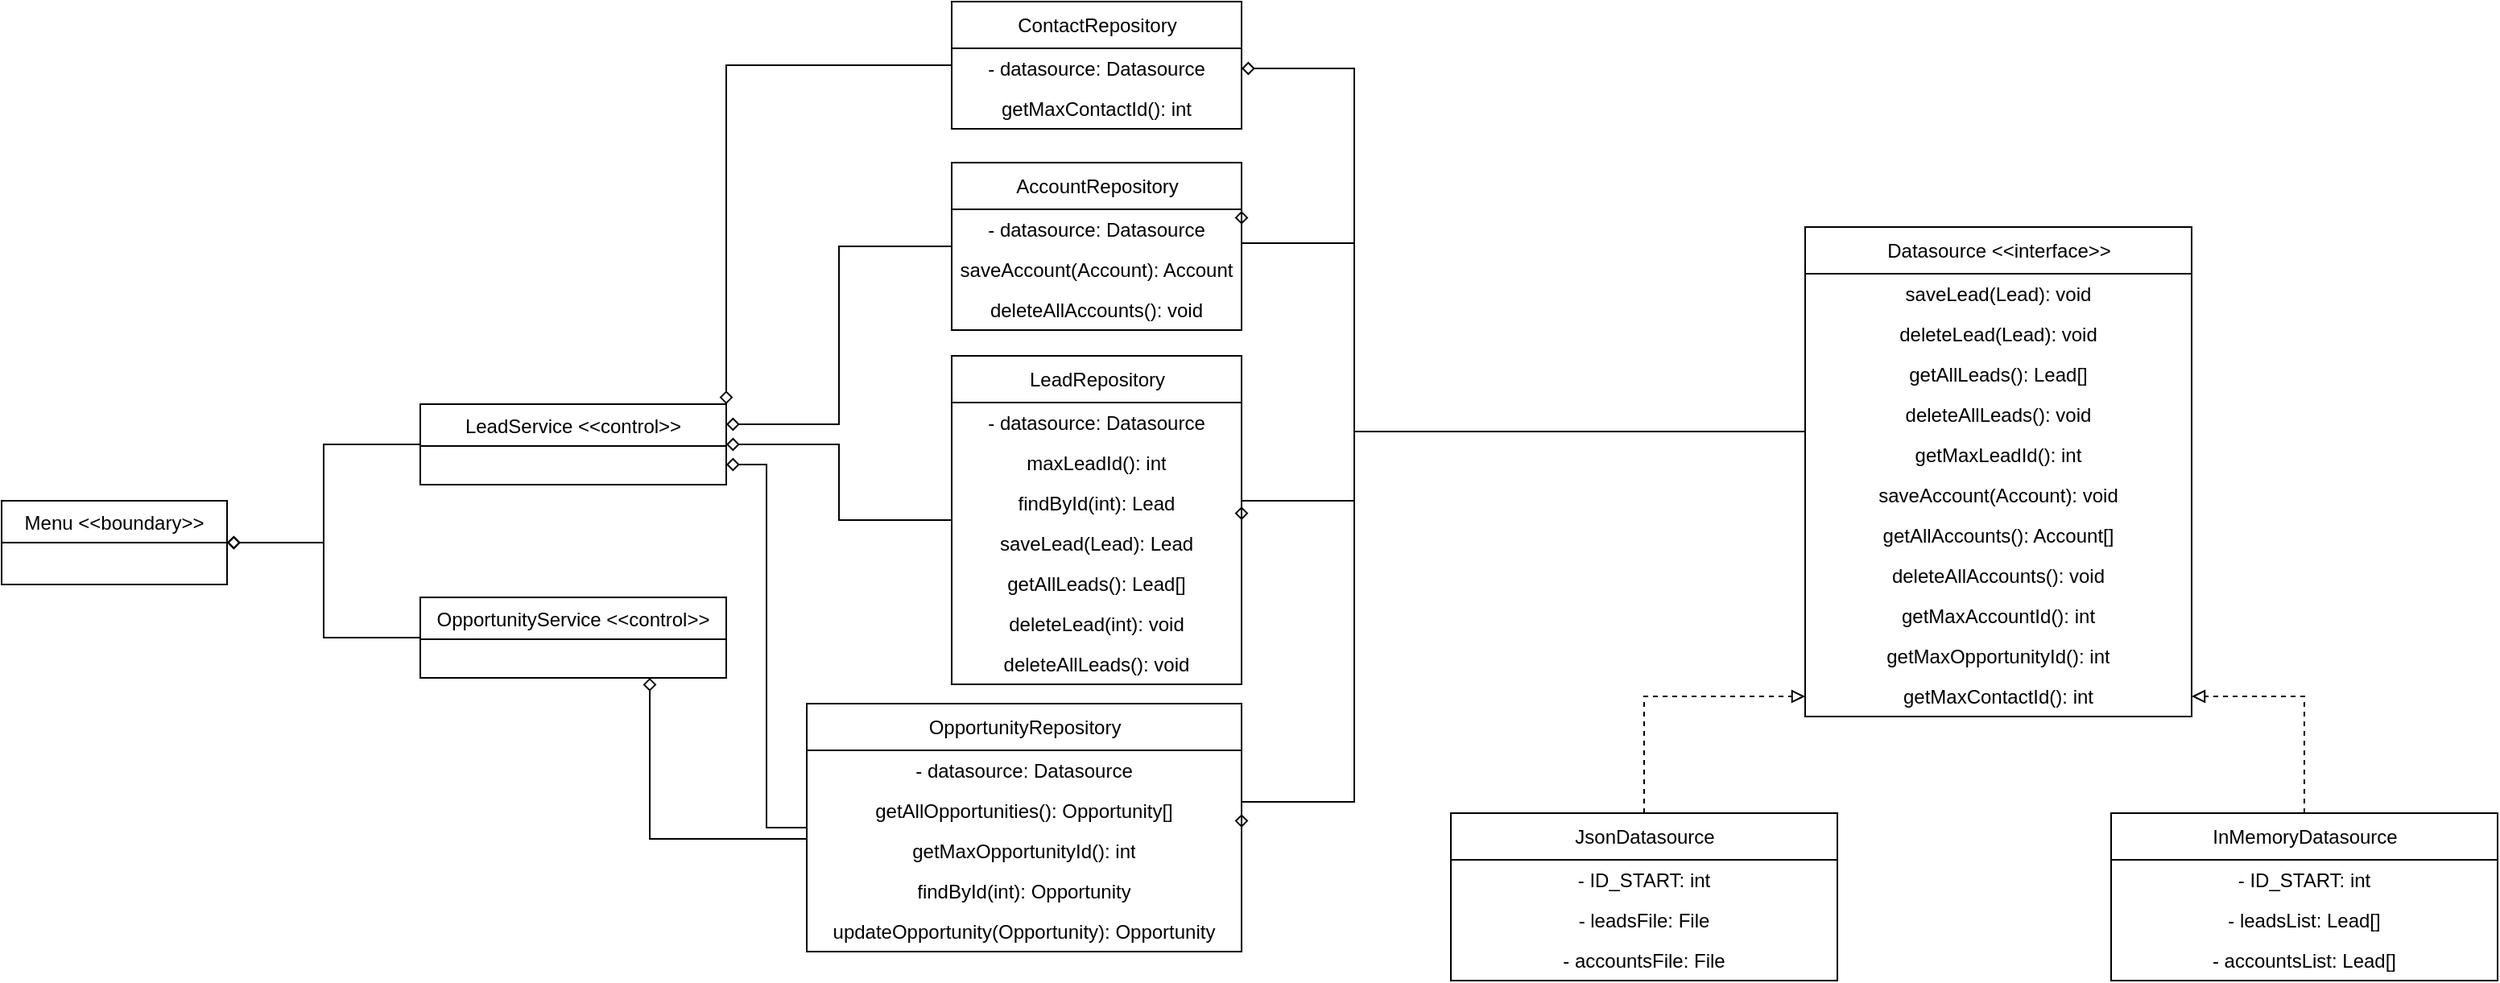 <mxfile version="19.0.3" type="device"><diagram id="C5RBs43oDa-KdzZeNtuy" name="Page-1"><mxGraphModel dx="2013" dy="1991" grid="1" gridSize="10" guides="1" tooltips="1" connect="1" arrows="1" fold="1" page="1" pageScale="1" pageWidth="827" pageHeight="1169" math="0" shadow="0"><root><mxCell id="WIyWlLk6GJQsqaUBKTNV-0"/><mxCell id="WIyWlLk6GJQsqaUBKTNV-1" parent="WIyWlLk6GJQsqaUBKTNV-0"/><mxCell id="Zo3B25ahBchDXl0KSPnF-48" style="edgeStyle=orthogonalEdgeStyle;rounded=0;orthogonalLoop=1;jettySize=auto;html=1;entryX=1;entryY=0.04;entryDx=0;entryDy=0;entryPerimeter=0;endArrow=diamond;endFill=0;" parent="WIyWlLk6GJQsqaUBKTNV-1" source="Zo3B25ahBchDXl0KSPnF-0" target="Zo3B25ahBchDXl0KSPnF-45" edge="1"><mxGeometry relative="1" as="geometry"><Array as="points"><mxPoint x="50" y="-323"/><mxPoint x="50" y="-440"/></Array></mxGeometry></mxCell><mxCell id="Zo3B25ahBchDXl0KSPnF-49" style="edgeStyle=orthogonalEdgeStyle;rounded=0;orthogonalLoop=1;jettySize=auto;html=1;entryX=1;entryY=0.5;entryDx=0;entryDy=0;endArrow=diamond;endFill=0;" parent="WIyWlLk6GJQsqaUBKTNV-1" source="Zo3B25ahBchDXl0KSPnF-0" target="Zo3B25ahBchDXl0KSPnF-41" edge="1"><mxGeometry relative="1" as="geometry"><Array as="points"><mxPoint x="50" y="-323"/><mxPoint x="50" y="-280"/></Array></mxGeometry></mxCell><mxCell id="Zo3B25ahBchDXl0KSPnF-50" style="edgeStyle=orthogonalEdgeStyle;rounded=0;orthogonalLoop=1;jettySize=auto;html=1;entryX=1;entryY=0.5;entryDx=0;entryDy=0;endArrow=diamond;endFill=0;" parent="WIyWlLk6GJQsqaUBKTNV-1" source="Zo3B25ahBchDXl0KSPnF-0" target="Zo3B25ahBchDXl0KSPnF-42" edge="1"><mxGeometry relative="1" as="geometry"><Array as="points"><mxPoint x="50" y="-323"/><mxPoint x="50" y="-93"/></Array></mxGeometry></mxCell><mxCell id="AC0pCWco97QGvT72XLal-7" style="edgeStyle=orthogonalEdgeStyle;rounded=0;orthogonalLoop=1;jettySize=auto;html=1;entryX=1;entryY=0.5;entryDx=0;entryDy=0;endArrow=diamond;endFill=0;" parent="WIyWlLk6GJQsqaUBKTNV-1" source="Zo3B25ahBchDXl0KSPnF-0" target="AC0pCWco97QGvT72XLal-1" edge="1"><mxGeometry relative="1" as="geometry"><Array as="points"><mxPoint x="50" y="-323"/><mxPoint x="50" y="-548"/></Array></mxGeometry></mxCell><mxCell id="Zo3B25ahBchDXl0KSPnF-0" value="&lt;span style=&quot;font-weight: normal;&quot;&gt;Datasource &amp;lt;&amp;lt;interface&amp;gt;&amp;gt;&lt;/span&gt;" style="swimlane;fontStyle=1;align=center;verticalAlign=middle;childLayout=stackLayout;horizontal=1;startSize=29;horizontalStack=0;resizeParent=1;resizeParentMax=0;resizeLast=0;collapsible=0;marginBottom=0;html=1;" parent="WIyWlLk6GJQsqaUBKTNV-1" vertex="1"><mxGeometry x="330" y="-450" width="240" height="304" as="geometry"/></mxCell><mxCell id="Zo3B25ahBchDXl0KSPnF-1" value="saveLead(Lead): void" style="text;html=1;strokeColor=none;fillColor=none;align=center;verticalAlign=middle;spacingLeft=4;spacingRight=4;overflow=hidden;rotatable=0;points=[[0,0.5],[1,0.5]];portConstraint=eastwest;" parent="Zo3B25ahBchDXl0KSPnF-0" vertex="1"><mxGeometry y="29" width="240" height="25" as="geometry"/></mxCell><mxCell id="Zo3B25ahBchDXl0KSPnF-3" value="deleteLead(Lead): void" style="text;html=1;strokeColor=none;fillColor=none;align=center;verticalAlign=middle;spacingLeft=4;spacingRight=4;overflow=hidden;rotatable=0;points=[[0,0.5],[1,0.5]];portConstraint=eastwest;" parent="Zo3B25ahBchDXl0KSPnF-0" vertex="1"><mxGeometry y="54" width="240" height="25" as="geometry"/></mxCell><mxCell id="Zo3B25ahBchDXl0KSPnF-4" value="getAllLeads(): Lead[]" style="text;html=1;strokeColor=none;fillColor=none;align=center;verticalAlign=middle;spacingLeft=4;spacingRight=4;overflow=hidden;rotatable=0;points=[[0,0.5],[1,0.5]];portConstraint=eastwest;" parent="Zo3B25ahBchDXl0KSPnF-0" vertex="1"><mxGeometry y="79" width="240" height="25" as="geometry"/></mxCell><mxCell id="cejAnmLQUXWB57u_l3uE-1" value="deleteAllLeads(): void" style="text;html=1;strokeColor=none;fillColor=none;align=center;verticalAlign=middle;spacingLeft=4;spacingRight=4;overflow=hidden;rotatable=0;points=[[0,0.5],[1,0.5]];portConstraint=eastwest;" parent="Zo3B25ahBchDXl0KSPnF-0" vertex="1"><mxGeometry y="104" width="240" height="25" as="geometry"/></mxCell><mxCell id="Zo3B25ahBchDXl0KSPnF-5" value="getMaxLeadId(): int" style="text;html=1;strokeColor=none;fillColor=none;align=center;verticalAlign=middle;spacingLeft=4;spacingRight=4;overflow=hidden;rotatable=0;points=[[0,0.5],[1,0.5]];portConstraint=eastwest;" parent="Zo3B25ahBchDXl0KSPnF-0" vertex="1"><mxGeometry y="129" width="240" height="25" as="geometry"/></mxCell><mxCell id="Zo3B25ahBchDXl0KSPnF-6" value="saveAccount(Account): void" style="text;html=1;strokeColor=none;fillColor=none;align=center;verticalAlign=middle;spacingLeft=4;spacingRight=4;overflow=hidden;rotatable=0;points=[[0,0.5],[1,0.5]];portConstraint=eastwest;" parent="Zo3B25ahBchDXl0KSPnF-0" vertex="1"><mxGeometry y="154" width="240" height="25" as="geometry"/></mxCell><mxCell id="Zo3B25ahBchDXl0KSPnF-7" value="getAllAccounts(): Account[]" style="text;html=1;strokeColor=none;fillColor=none;align=center;verticalAlign=middle;spacingLeft=4;spacingRight=4;overflow=hidden;rotatable=0;points=[[0,0.5],[1,0.5]];portConstraint=eastwest;" parent="Zo3B25ahBchDXl0KSPnF-0" vertex="1"><mxGeometry y="179" width="240" height="25" as="geometry"/></mxCell><mxCell id="cejAnmLQUXWB57u_l3uE-2" value="deleteAllAccounts(): void" style="text;html=1;strokeColor=none;fillColor=none;align=center;verticalAlign=middle;spacingLeft=4;spacingRight=4;overflow=hidden;rotatable=0;points=[[0,0.5],[1,0.5]];portConstraint=eastwest;" parent="Zo3B25ahBchDXl0KSPnF-0" vertex="1"><mxGeometry y="204" width="240" height="25" as="geometry"/></mxCell><mxCell id="Zo3B25ahBchDXl0KSPnF-8" value="getMaxAccountId(): int" style="text;html=1;strokeColor=none;fillColor=none;align=center;verticalAlign=middle;spacingLeft=4;spacingRight=4;overflow=hidden;rotatable=0;points=[[0,0.5],[1,0.5]];portConstraint=eastwest;" parent="Zo3B25ahBchDXl0KSPnF-0" vertex="1"><mxGeometry y="229" width="240" height="25" as="geometry"/></mxCell><mxCell id="Zo3B25ahBchDXl0KSPnF-11" value="getMaxOpportunityId(): int" style="text;html=1;strokeColor=none;fillColor=none;align=center;verticalAlign=middle;spacingLeft=4;spacingRight=4;overflow=hidden;rotatable=0;points=[[0,0.5],[1,0.5]];portConstraint=eastwest;" parent="Zo3B25ahBchDXl0KSPnF-0" vertex="1"><mxGeometry y="254" width="240" height="25" as="geometry"/></mxCell><mxCell id="Zo3B25ahBchDXl0KSPnF-12" value="getMaxContactId(): int" style="text;html=1;strokeColor=none;fillColor=none;align=center;verticalAlign=middle;spacingLeft=4;spacingRight=4;overflow=hidden;rotatable=0;points=[[0,0.5],[1,0.5]];portConstraint=eastwest;" parent="Zo3B25ahBchDXl0KSPnF-0" vertex="1"><mxGeometry y="279" width="240" height="25" as="geometry"/></mxCell><mxCell id="Zo3B25ahBchDXl0KSPnF-24" style="edgeStyle=orthogonalEdgeStyle;rounded=0;orthogonalLoop=1;jettySize=auto;html=1;entryX=0;entryY=0.5;entryDx=0;entryDy=0;dashed=1;endArrow=block;endFill=0;" parent="WIyWlLk6GJQsqaUBKTNV-1" source="Zo3B25ahBchDXl0KSPnF-13" target="Zo3B25ahBchDXl0KSPnF-12" edge="1"><mxGeometry relative="1" as="geometry"/></mxCell><mxCell id="Zo3B25ahBchDXl0KSPnF-13" value="&lt;span style=&quot;font-weight: normal;&quot;&gt;JsonDatasource&lt;/span&gt;" style="swimlane;fontStyle=1;align=center;verticalAlign=middle;childLayout=stackLayout;horizontal=1;startSize=29;horizontalStack=0;resizeParent=1;resizeParentMax=0;resizeLast=0;collapsible=0;marginBottom=0;html=1;" parent="WIyWlLk6GJQsqaUBKTNV-1" vertex="1"><mxGeometry x="110" y="-86" width="240" height="104" as="geometry"/></mxCell><mxCell id="Zo3B25ahBchDXl0KSPnF-26" value="- ID_START: int" style="text;html=1;strokeColor=none;fillColor=none;align=center;verticalAlign=middle;spacingLeft=4;spacingRight=4;overflow=hidden;rotatable=0;points=[[0,0.5],[1,0.5]];portConstraint=eastwest;" parent="Zo3B25ahBchDXl0KSPnF-13" vertex="1"><mxGeometry y="29" width="240" height="25" as="geometry"/></mxCell><mxCell id="Zo3B25ahBchDXl0KSPnF-36" value="- leadsFile: File" style="text;html=1;strokeColor=none;fillColor=none;align=center;verticalAlign=middle;spacingLeft=4;spacingRight=4;overflow=hidden;rotatable=0;points=[[0,0.5],[1,0.5]];portConstraint=eastwest;" parent="Zo3B25ahBchDXl0KSPnF-13" vertex="1"><mxGeometry y="54" width="240" height="25" as="geometry"/></mxCell><mxCell id="Zo3B25ahBchDXl0KSPnF-37" value="- accountsFile: File" style="text;html=1;strokeColor=none;fillColor=none;align=center;verticalAlign=middle;spacingLeft=4;spacingRight=4;overflow=hidden;rotatable=0;points=[[0,0.5],[1,0.5]];portConstraint=eastwest;" parent="Zo3B25ahBchDXl0KSPnF-13" vertex="1"><mxGeometry y="79" width="240" height="25" as="geometry"/></mxCell><mxCell id="Zo3B25ahBchDXl0KSPnF-25" style="edgeStyle=orthogonalEdgeStyle;rounded=0;orthogonalLoop=1;jettySize=auto;html=1;entryX=1;entryY=0.5;entryDx=0;entryDy=0;dashed=1;endArrow=block;endFill=0;" parent="WIyWlLk6GJQsqaUBKTNV-1" source="Zo3B25ahBchDXl0KSPnF-23" target="Zo3B25ahBchDXl0KSPnF-12" edge="1"><mxGeometry relative="1" as="geometry"/></mxCell><mxCell id="Zo3B25ahBchDXl0KSPnF-23" value="&lt;span style=&quot;font-weight: normal;&quot;&gt;InMemoryDatasource&lt;/span&gt;" style="swimlane;fontStyle=1;align=center;verticalAlign=middle;childLayout=stackLayout;horizontal=1;startSize=29;horizontalStack=0;resizeParent=1;resizeParentMax=0;resizeLast=0;collapsible=0;marginBottom=0;html=1;" parent="WIyWlLk6GJQsqaUBKTNV-1" vertex="1"><mxGeometry x="520" y="-86" width="240" height="104" as="geometry"/></mxCell><mxCell id="Zo3B25ahBchDXl0KSPnF-30" value="- ID_START: int" style="text;html=1;strokeColor=none;fillColor=none;align=center;verticalAlign=middle;spacingLeft=4;spacingRight=4;overflow=hidden;rotatable=0;points=[[0,0.5],[1,0.5]];portConstraint=eastwest;" parent="Zo3B25ahBchDXl0KSPnF-23" vertex="1"><mxGeometry y="29" width="240" height="25" as="geometry"/></mxCell><mxCell id="Zo3B25ahBchDXl0KSPnF-33" value="- leadsList: Lead[]" style="text;html=1;strokeColor=none;fillColor=none;align=center;verticalAlign=middle;spacingLeft=4;spacingRight=4;overflow=hidden;rotatable=0;points=[[0,0.5],[1,0.5]];portConstraint=eastwest;" parent="Zo3B25ahBchDXl0KSPnF-23" vertex="1"><mxGeometry y="54" width="240" height="25" as="geometry"/></mxCell><mxCell id="Zo3B25ahBchDXl0KSPnF-34" value="- accountsList: Lead[]" style="text;html=1;strokeColor=none;fillColor=none;align=center;verticalAlign=middle;spacingLeft=4;spacingRight=4;overflow=hidden;rotatable=0;points=[[0,0.5],[1,0.5]];portConstraint=eastwest;" parent="Zo3B25ahBchDXl0KSPnF-23" vertex="1"><mxGeometry y="79" width="240" height="25" as="geometry"/></mxCell><mxCell id="AC0pCWco97QGvT72XLal-4" style="edgeStyle=orthogonalEdgeStyle;rounded=0;orthogonalLoop=1;jettySize=auto;html=1;entryX=1;entryY=0.25;entryDx=0;entryDy=0;endArrow=diamond;endFill=0;" parent="WIyWlLk6GJQsqaUBKTNV-1" source="Zo3B25ahBchDXl0KSPnF-38" target="Zo3B25ahBchDXl0KSPnF-66" edge="1"><mxGeometry relative="1" as="geometry"/></mxCell><mxCell id="Zo3B25ahBchDXl0KSPnF-38" value="&lt;span style=&quot;font-weight: normal;&quot;&gt;AccountRepository&lt;/span&gt;" style="swimlane;fontStyle=1;align=center;verticalAlign=middle;childLayout=stackLayout;horizontal=1;startSize=29;horizontalStack=0;resizeParent=1;resizeParentMax=0;resizeLast=0;collapsible=0;marginBottom=0;html=1;" parent="WIyWlLk6GJQsqaUBKTNV-1" vertex="1"><mxGeometry x="-200" y="-490" width="180" height="104" as="geometry"/></mxCell><mxCell id="Zo3B25ahBchDXl0KSPnF-45" value="- datasource: Datasource" style="text;html=1;strokeColor=none;fillColor=none;align=center;verticalAlign=middle;spacingLeft=4;spacingRight=4;overflow=hidden;rotatable=0;points=[[0,0.5],[1,0.5]];portConstraint=eastwest;" parent="Zo3B25ahBchDXl0KSPnF-38" vertex="1"><mxGeometry y="29" width="180" height="25" as="geometry"/></mxCell><mxCell id="Zo3B25ahBchDXl0KSPnF-51" value="saveAccount(Account): Account" style="text;html=1;strokeColor=none;fillColor=none;align=center;verticalAlign=middle;spacingLeft=4;spacingRight=4;overflow=hidden;rotatable=0;points=[[0,0.5],[1,0.5]];portConstraint=eastwest;" parent="Zo3B25ahBchDXl0KSPnF-38" vertex="1"><mxGeometry y="54" width="180" height="25" as="geometry"/></mxCell><mxCell id="cejAnmLQUXWB57u_l3uE-0" value="deleteAllAccounts(): void" style="text;html=1;strokeColor=none;fillColor=none;align=center;verticalAlign=middle;spacingLeft=4;spacingRight=4;overflow=hidden;rotatable=0;points=[[0,0.5],[1,0.5]];portConstraint=eastwest;" parent="Zo3B25ahBchDXl0KSPnF-38" vertex="1"><mxGeometry y="79" width="180" height="25" as="geometry"/></mxCell><mxCell id="Zo3B25ahBchDXl0KSPnF-76" style="edgeStyle=orthogonalEdgeStyle;rounded=0;orthogonalLoop=1;jettySize=auto;html=1;entryX=1;entryY=0.5;entryDx=0;entryDy=0;endArrow=diamond;endFill=0;" parent="WIyWlLk6GJQsqaUBKTNV-1" source="Zo3B25ahBchDXl0KSPnF-41" target="Zo3B25ahBchDXl0KSPnF-66" edge="1"><mxGeometry relative="1" as="geometry"/></mxCell><mxCell id="Zo3B25ahBchDXl0KSPnF-41" value="&lt;span style=&quot;font-weight: normal;&quot;&gt;LeadRepository&lt;/span&gt;" style="swimlane;fontStyle=1;align=center;verticalAlign=middle;childLayout=stackLayout;horizontal=1;startSize=29;horizontalStack=0;resizeParent=1;resizeParentMax=0;resizeLast=0;collapsible=0;marginBottom=0;html=1;" parent="WIyWlLk6GJQsqaUBKTNV-1" vertex="1"><mxGeometry x="-200" y="-370" width="180" height="204" as="geometry"/></mxCell><mxCell id="Zo3B25ahBchDXl0KSPnF-46" value="- datasource: Datasource" style="text;html=1;strokeColor=none;fillColor=none;align=center;verticalAlign=middle;spacingLeft=4;spacingRight=4;overflow=hidden;rotatable=0;points=[[0,0.5],[1,0.5]];portConstraint=eastwest;" parent="Zo3B25ahBchDXl0KSPnF-41" vertex="1"><mxGeometry y="29" width="180" height="25" as="geometry"/></mxCell><mxCell id="Zo3B25ahBchDXl0KSPnF-55" value="maxLeadId(): int" style="text;html=1;strokeColor=none;fillColor=none;align=center;verticalAlign=middle;spacingLeft=4;spacingRight=4;overflow=hidden;rotatable=0;points=[[0,0.5],[1,0.5]];portConstraint=eastwest;" parent="Zo3B25ahBchDXl0KSPnF-41" vertex="1"><mxGeometry y="54" width="180" height="25" as="geometry"/></mxCell><mxCell id="AC0pCWco97QGvT72XLal-8" value="findById(int): Lead" style="text;html=1;strokeColor=none;fillColor=none;align=center;verticalAlign=middle;spacingLeft=4;spacingRight=4;overflow=hidden;rotatable=0;points=[[0,0.5],[1,0.5]];portConstraint=eastwest;" parent="Zo3B25ahBchDXl0KSPnF-41" vertex="1"><mxGeometry y="79" width="180" height="25" as="geometry"/></mxCell><mxCell id="Zo3B25ahBchDXl0KSPnF-56" value="saveLead(Lead): Lead" style="text;html=1;strokeColor=none;fillColor=none;align=center;verticalAlign=middle;spacingLeft=4;spacingRight=4;overflow=hidden;rotatable=0;points=[[0,0.5],[1,0.5]];portConstraint=eastwest;" parent="Zo3B25ahBchDXl0KSPnF-41" vertex="1"><mxGeometry y="104" width="180" height="25" as="geometry"/></mxCell><mxCell id="Zo3B25ahBchDXl0KSPnF-57" value="getAllLeads(): Lead[]" style="text;html=1;strokeColor=none;fillColor=none;align=center;verticalAlign=middle;spacingLeft=4;spacingRight=4;overflow=hidden;rotatable=0;points=[[0,0.5],[1,0.5]];portConstraint=eastwest;" parent="Zo3B25ahBchDXl0KSPnF-41" vertex="1"><mxGeometry y="129" width="180" height="25" as="geometry"/></mxCell><mxCell id="AC0pCWco97QGvT72XLal-9" value="deleteLead(int): void" style="text;html=1;strokeColor=none;fillColor=none;align=center;verticalAlign=middle;spacingLeft=4;spacingRight=4;overflow=hidden;rotatable=0;points=[[0,0.5],[1,0.5]];portConstraint=eastwest;" parent="Zo3B25ahBchDXl0KSPnF-41" vertex="1"><mxGeometry y="154" width="180" height="25" as="geometry"/></mxCell><mxCell id="lUm6WMjOEERTBklmmbNQ-0" value="deleteAllLeads(): void" style="text;html=1;strokeColor=none;fillColor=none;align=center;verticalAlign=middle;spacingLeft=4;spacingRight=4;overflow=hidden;rotatable=0;points=[[0,0.5],[1,0.5]];portConstraint=eastwest;" vertex="1" parent="Zo3B25ahBchDXl0KSPnF-41"><mxGeometry y="179" width="180" height="25" as="geometry"/></mxCell><mxCell id="AC0pCWco97QGvT72XLal-3" style="edgeStyle=orthogonalEdgeStyle;rounded=0;orthogonalLoop=1;jettySize=auto;html=1;entryX=1;entryY=0.75;entryDx=0;entryDy=0;endArrow=diamond;endFill=0;" parent="WIyWlLk6GJQsqaUBKTNV-1" source="Zo3B25ahBchDXl0KSPnF-42" target="Zo3B25ahBchDXl0KSPnF-66" edge="1"><mxGeometry relative="1" as="geometry"/></mxCell><mxCell id="AC0pCWco97QGvT72XLal-6" style="edgeStyle=orthogonalEdgeStyle;rounded=0;orthogonalLoop=1;jettySize=auto;html=1;entryX=0.75;entryY=1;entryDx=0;entryDy=0;endArrow=diamond;endFill=0;" parent="WIyWlLk6GJQsqaUBKTNV-1" source="Zo3B25ahBchDXl0KSPnF-42" target="Zo3B25ahBchDXl0KSPnF-67" edge="1"><mxGeometry relative="1" as="geometry"><Array as="points"><mxPoint x="-387" y="-70"/></Array></mxGeometry></mxCell><mxCell id="Zo3B25ahBchDXl0KSPnF-42" value="&lt;span style=&quot;font-weight: normal;&quot;&gt;OpportunityRepository&lt;/span&gt;" style="swimlane;fontStyle=1;align=center;verticalAlign=middle;childLayout=stackLayout;horizontal=1;startSize=29;horizontalStack=0;resizeParent=1;resizeParentMax=0;resizeLast=0;collapsible=0;marginBottom=0;html=1;" parent="WIyWlLk6GJQsqaUBKTNV-1" vertex="1"><mxGeometry x="-290" y="-154" width="270" height="154" as="geometry"/></mxCell><mxCell id="Zo3B25ahBchDXl0KSPnF-47" value="- datasource: Datasource" style="text;html=1;strokeColor=none;fillColor=none;align=center;verticalAlign=middle;spacingLeft=4;spacingRight=4;overflow=hidden;rotatable=0;points=[[0,0.5],[1,0.5]];portConstraint=eastwest;" parent="Zo3B25ahBchDXl0KSPnF-42" vertex="1"><mxGeometry y="29" width="270" height="25" as="geometry"/></mxCell><mxCell id="Zo3B25ahBchDXl0KSPnF-58" value="getAllOpportunities(): Opportunity[]" style="text;html=1;strokeColor=none;fillColor=none;align=center;verticalAlign=middle;spacingLeft=4;spacingRight=4;overflow=hidden;rotatable=0;points=[[0,0.5],[1,0.5]];portConstraint=eastwest;" parent="Zo3B25ahBchDXl0KSPnF-42" vertex="1"><mxGeometry y="54" width="270" height="25" as="geometry"/></mxCell><mxCell id="AC0pCWco97QGvT72XLal-10" value="getMaxOpportunityId(): int" style="text;html=1;strokeColor=none;fillColor=none;align=center;verticalAlign=middle;spacingLeft=4;spacingRight=4;overflow=hidden;rotatable=0;points=[[0,0.5],[1,0.5]];portConstraint=eastwest;" parent="Zo3B25ahBchDXl0KSPnF-42" vertex="1"><mxGeometry y="79" width="270" height="25" as="geometry"/></mxCell><mxCell id="Zo3B25ahBchDXl0KSPnF-59" value="findById(int): Opportunity" style="text;html=1;strokeColor=none;fillColor=none;align=center;verticalAlign=middle;spacingLeft=4;spacingRight=4;overflow=hidden;rotatable=0;points=[[0,0.5],[1,0.5]];portConstraint=eastwest;" parent="Zo3B25ahBchDXl0KSPnF-42" vertex="1"><mxGeometry y="104" width="270" height="25" as="geometry"/></mxCell><mxCell id="AC0pCWco97QGvT72XLal-11" value="updateOpportunity(Opportunity): Opportunity" style="text;html=1;strokeColor=none;fillColor=none;align=center;verticalAlign=middle;spacingLeft=4;spacingRight=4;overflow=hidden;rotatable=0;points=[[0,0.5],[1,0.5]];portConstraint=eastwest;" parent="Zo3B25ahBchDXl0KSPnF-42" vertex="1"><mxGeometry y="129" width="270" height="25" as="geometry"/></mxCell><mxCell id="Zo3B25ahBchDXl0KSPnF-60" value="Menu &lt;&lt;boundary&gt;&gt;" style="swimlane;fontStyle=0;childLayout=stackLayout;horizontal=1;startSize=26;fillColor=none;horizontalStack=0;resizeParent=1;resizeParentMax=0;resizeLast=0;collapsible=1;marginBottom=0;" parent="WIyWlLk6GJQsqaUBKTNV-1" vertex="1"><mxGeometry x="-790" y="-280" width="140" height="52" as="geometry"/></mxCell><mxCell id="Zo3B25ahBchDXl0KSPnF-73" style="edgeStyle=orthogonalEdgeStyle;rounded=0;orthogonalLoop=1;jettySize=auto;html=1;entryX=1;entryY=0.5;entryDx=0;entryDy=0;endArrow=diamond;endFill=0;" parent="WIyWlLk6GJQsqaUBKTNV-1" source="Zo3B25ahBchDXl0KSPnF-66" target="Zo3B25ahBchDXl0KSPnF-60" edge="1"><mxGeometry relative="1" as="geometry"/></mxCell><mxCell id="Zo3B25ahBchDXl0KSPnF-66" value="LeadService &lt;&lt;control&gt;&gt;" style="swimlane;fontStyle=0;childLayout=stackLayout;horizontal=1;startSize=26;fillColor=none;horizontalStack=0;resizeParent=1;resizeParentMax=0;resizeLast=0;collapsible=1;marginBottom=0;" parent="WIyWlLk6GJQsqaUBKTNV-1" vertex="1"><mxGeometry x="-530" y="-340" width="190" height="50" as="geometry"/></mxCell><mxCell id="Zo3B25ahBchDXl0KSPnF-72" style="edgeStyle=orthogonalEdgeStyle;rounded=0;orthogonalLoop=1;jettySize=auto;html=1;entryX=1;entryY=0.5;entryDx=0;entryDy=0;endArrow=diamond;endFill=0;" parent="WIyWlLk6GJQsqaUBKTNV-1" source="Zo3B25ahBchDXl0KSPnF-67" target="Zo3B25ahBchDXl0KSPnF-60" edge="1"><mxGeometry relative="1" as="geometry"/></mxCell><mxCell id="Zo3B25ahBchDXl0KSPnF-67" value="OpportunityService &lt;&lt;control&gt;&gt;" style="swimlane;fontStyle=0;childLayout=stackLayout;horizontal=1;startSize=26;fillColor=none;horizontalStack=0;resizeParent=1;resizeParentMax=0;resizeLast=0;collapsible=1;marginBottom=0;" parent="WIyWlLk6GJQsqaUBKTNV-1" vertex="1"><mxGeometry x="-530" y="-220" width="190" height="50" as="geometry"/></mxCell><mxCell id="AC0pCWco97QGvT72XLal-5" style="edgeStyle=orthogonalEdgeStyle;rounded=0;orthogonalLoop=1;jettySize=auto;html=1;entryX=1;entryY=0;entryDx=0;entryDy=0;endArrow=diamond;endFill=0;" parent="WIyWlLk6GJQsqaUBKTNV-1" source="AC0pCWco97QGvT72XLal-0" target="Zo3B25ahBchDXl0KSPnF-66" edge="1"><mxGeometry relative="1" as="geometry"/></mxCell><mxCell id="AC0pCWco97QGvT72XLal-0" value="&lt;span style=&quot;font-weight: normal;&quot;&gt;ContactRepository&lt;/span&gt;" style="swimlane;fontStyle=1;align=center;verticalAlign=middle;childLayout=stackLayout;horizontal=1;startSize=29;horizontalStack=0;resizeParent=1;resizeParentMax=0;resizeLast=0;collapsible=0;marginBottom=0;html=1;" parent="WIyWlLk6GJQsqaUBKTNV-1" vertex="1"><mxGeometry x="-200" y="-590" width="180" height="79" as="geometry"/></mxCell><mxCell id="AC0pCWco97QGvT72XLal-1" value="- datasource: Datasource" style="text;html=1;strokeColor=none;fillColor=none;align=center;verticalAlign=middle;spacingLeft=4;spacingRight=4;overflow=hidden;rotatable=0;points=[[0,0.5],[1,0.5]];portConstraint=eastwest;" parent="AC0pCWco97QGvT72XLal-0" vertex="1"><mxGeometry y="29" width="180" height="25" as="geometry"/></mxCell><mxCell id="AC0pCWco97QGvT72XLal-2" value="getMaxContactId(): int" style="text;html=1;strokeColor=none;fillColor=none;align=center;verticalAlign=middle;spacingLeft=4;spacingRight=4;overflow=hidden;rotatable=0;points=[[0,0.5],[1,0.5]];portConstraint=eastwest;" parent="AC0pCWco97QGvT72XLal-0" vertex="1"><mxGeometry y="54" width="180" height="25" as="geometry"/></mxCell></root></mxGraphModel></diagram></mxfile>